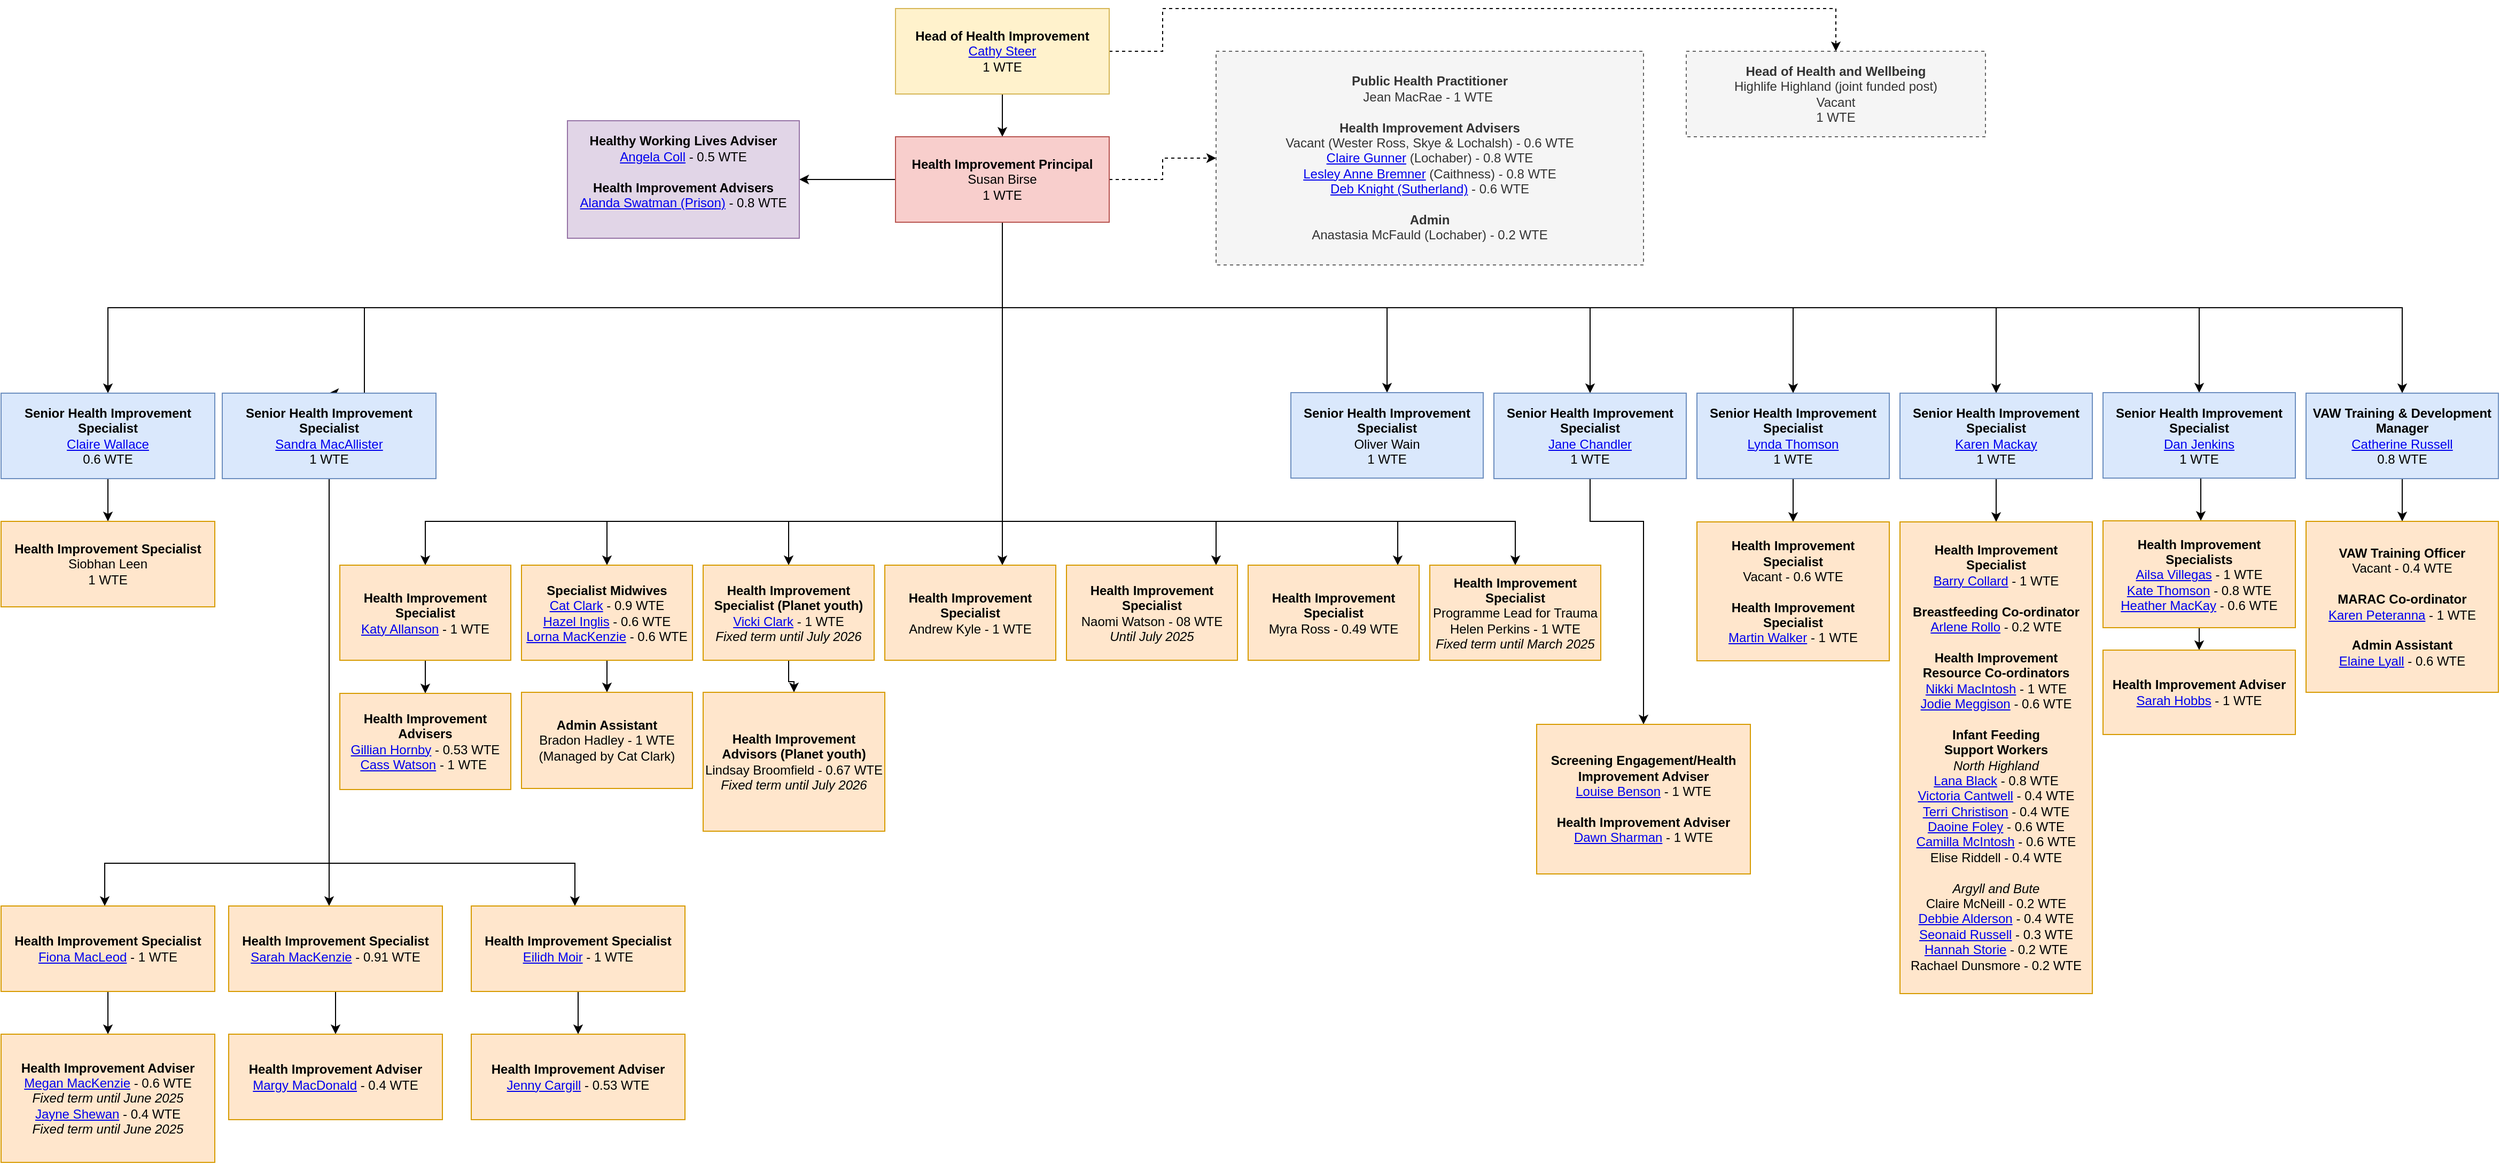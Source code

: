 <mxfile version="24.9.2">
  <diagram name="Page-1" id="HcX3bfwF6lE1asdT7tTk">
    <mxGraphModel dx="1674" dy="780" grid="1" gridSize="10" guides="1" tooltips="1" connect="1" arrows="1" fold="1" page="1" pageScale="1" pageWidth="1200" pageHeight="2500" math="0" shadow="0">
      <root>
        <mxCell id="0" />
        <mxCell id="1" parent="0" />
        <mxCell id="362GJsHBonHIGvl6nyRb-12" style="edgeStyle=orthogonalEdgeStyle;rounded=0;orthogonalLoop=1;jettySize=auto;html=1;exitX=0.5;exitY=1;exitDx=0;exitDy=0;entryX=0.5;entryY=0;entryDx=0;entryDy=0;" parent="1" source="vD92ctXVasO_yc49qX7o-1" target="vD92ctXVasO_yc49qX7o-2" edge="1">
          <mxGeometry relative="1" as="geometry" />
        </mxCell>
        <mxCell id="dUJbXZuZC-ZlEkuP6XWf-4" value="" style="edgeStyle=orthogonalEdgeStyle;rounded=0;orthogonalLoop=1;jettySize=auto;html=1;entryX=0.5;entryY=0;entryDx=0;entryDy=0;dashed=1;" parent="1" source="vD92ctXVasO_yc49qX7o-1" target="dUJbXZuZC-ZlEkuP6XWf-3" edge="1">
          <mxGeometry relative="1" as="geometry">
            <Array as="points">
              <mxPoint x="1110" y="80" />
              <mxPoint x="1110" y="40" />
              <mxPoint x="1740" y="40" />
            </Array>
          </mxGeometry>
        </mxCell>
        <mxCell id="vD92ctXVasO_yc49qX7o-1" value="&lt;b&gt;Head of Health Improvement&lt;/b&gt;&lt;br&gt;&lt;a href=&quot;https://nhshighland.publichealth.scot.nhs.uk/staff/cathy-steer/&quot;&gt;Cathy Steer&lt;/a&gt;&lt;br&gt;1 WTE" style="rounded=0;whiteSpace=wrap;html=1;align=center;fillColor=#fff2cc;strokeColor=#d6b656;" parent="1" vertex="1">
          <mxGeometry x="860" y="40" width="200" height="80" as="geometry" />
        </mxCell>
        <mxCell id="l93xOszXTU8JTiS8Aog6-11" style="edgeStyle=orthogonalEdgeStyle;rounded=0;orthogonalLoop=1;jettySize=auto;html=1;entryX=1;entryY=0.5;entryDx=0;entryDy=0;" parent="1" source="vD92ctXVasO_yc49qX7o-2" target="362GJsHBonHIGvl6nyRb-2" edge="1">
          <mxGeometry relative="1" as="geometry" />
        </mxCell>
        <mxCell id="dUJbXZuZC-ZlEkuP6XWf-2" value="" style="edgeStyle=orthogonalEdgeStyle;rounded=0;orthogonalLoop=1;jettySize=auto;html=1;dashed=1;" parent="1" source="vD92ctXVasO_yc49qX7o-2" target="dUJbXZuZC-ZlEkuP6XWf-1" edge="1">
          <mxGeometry relative="1" as="geometry" />
        </mxCell>
        <mxCell id="iqJZ9SWqiJofJMr2BXb5-12" style="edgeStyle=orthogonalEdgeStyle;rounded=0;orthogonalLoop=1;jettySize=auto;html=1;" parent="1" source="vD92ctXVasO_yc49qX7o-2" target="362GJsHBonHIGvl6nyRb-11" edge="1">
          <mxGeometry relative="1" as="geometry">
            <Array as="points">
              <mxPoint x="960" y="320" />
              <mxPoint x="1890" y="320" />
            </Array>
          </mxGeometry>
        </mxCell>
        <mxCell id="iqJZ9SWqiJofJMr2BXb5-14" style="edgeStyle=orthogonalEdgeStyle;rounded=0;orthogonalLoop=1;jettySize=auto;html=1;" parent="1" source="vD92ctXVasO_yc49qX7o-2" target="gycXvk_gMWdpRGh6Wd55-23" edge="1">
          <mxGeometry relative="1" as="geometry">
            <Array as="points">
              <mxPoint x="960" y="320" />
              <mxPoint x="2270" y="320" />
            </Array>
          </mxGeometry>
        </mxCell>
        <mxCell id="iqJZ9SWqiJofJMr2BXb5-15" style="edgeStyle=orthogonalEdgeStyle;rounded=0;orthogonalLoop=1;jettySize=auto;html=1;entryX=0.5;entryY=0;entryDx=0;entryDy=0;" parent="1" source="vD92ctXVasO_yc49qX7o-2" target="362GJsHBonHIGvl6nyRb-7" edge="1">
          <mxGeometry relative="1" as="geometry">
            <Array as="points">
              <mxPoint x="960" y="320" />
              <mxPoint x="363" y="320" />
            </Array>
          </mxGeometry>
        </mxCell>
        <mxCell id="iqJZ9SWqiJofJMr2BXb5-16" style="edgeStyle=orthogonalEdgeStyle;rounded=0;orthogonalLoop=1;jettySize=auto;html=1;entryX=0.5;entryY=0;entryDx=0;entryDy=0;" parent="1" source="vD92ctXVasO_yc49qX7o-2" target="362GJsHBonHIGvl6nyRb-6" edge="1">
          <mxGeometry relative="1" as="geometry">
            <Array as="points">
              <mxPoint x="960" y="320" />
              <mxPoint x="123" y="320" />
            </Array>
          </mxGeometry>
        </mxCell>
        <mxCell id="iqJZ9SWqiJofJMr2BXb5-17" style="edgeStyle=orthogonalEdgeStyle;rounded=0;orthogonalLoop=1;jettySize=auto;html=1;entryX=0.5;entryY=0;entryDx=0;entryDy=0;" parent="1" source="vD92ctXVasO_yc49qX7o-2" target="362GJsHBonHIGvl6nyRb-10" edge="1">
          <mxGeometry relative="1" as="geometry">
            <Array as="points">
              <mxPoint x="960" y="320" />
              <mxPoint x="1320" y="320" />
            </Array>
          </mxGeometry>
        </mxCell>
        <mxCell id="iqJZ9SWqiJofJMr2BXb5-18" style="edgeStyle=orthogonalEdgeStyle;rounded=0;orthogonalLoop=1;jettySize=auto;html=1;entryX=0.5;entryY=0;entryDx=0;entryDy=0;" parent="1" source="vD92ctXVasO_yc49qX7o-2" target="gycXvk_gMWdpRGh6Wd55-14" edge="1">
          <mxGeometry relative="1" as="geometry">
            <Array as="points">
              <mxPoint x="960" y="320" />
              <mxPoint x="1510" y="320" />
            </Array>
          </mxGeometry>
        </mxCell>
        <mxCell id="iqJZ9SWqiJofJMr2BXb5-19" style="edgeStyle=orthogonalEdgeStyle;rounded=0;orthogonalLoop=1;jettySize=auto;html=1;" parent="1" source="vD92ctXVasO_yc49qX7o-2" target="362GJsHBonHIGvl6nyRb-9" edge="1">
          <mxGeometry relative="1" as="geometry">
            <Array as="points">
              <mxPoint x="960" y="320" />
              <mxPoint x="1700" y="320" />
            </Array>
          </mxGeometry>
        </mxCell>
        <mxCell id="iqJZ9SWqiJofJMr2BXb5-26" style="edgeStyle=orthogonalEdgeStyle;rounded=0;orthogonalLoop=1;jettySize=auto;html=1;" parent="1" source="vD92ctXVasO_yc49qX7o-2" target="l93xOszXTU8JTiS8Aog6-1" edge="1">
          <mxGeometry relative="1" as="geometry">
            <Array as="points">
              <mxPoint x="960" y="520" />
              <mxPoint x="1160" y="520" />
            </Array>
          </mxGeometry>
        </mxCell>
        <mxCell id="iqJZ9SWqiJofJMr2BXb5-27" style="edgeStyle=orthogonalEdgeStyle;rounded=0;orthogonalLoop=1;jettySize=auto;html=1;" parent="1" source="vD92ctXVasO_yc49qX7o-2" target="LKEzGGXKQKT5LVtFUAzv-2" edge="1">
          <mxGeometry relative="1" as="geometry">
            <Array as="points">
              <mxPoint x="960" y="520" />
              <mxPoint x="1330" y="520" />
            </Array>
          </mxGeometry>
        </mxCell>
        <mxCell id="iqJZ9SWqiJofJMr2BXb5-30" style="edgeStyle=orthogonalEdgeStyle;rounded=0;orthogonalLoop=1;jettySize=auto;html=1;entryX=0.5;entryY=0;entryDx=0;entryDy=0;" parent="1" source="vD92ctXVasO_yc49qX7o-2" target="gycXvk_gMWdpRGh6Wd55-22" edge="1">
          <mxGeometry relative="1" as="geometry">
            <Array as="points">
              <mxPoint x="960" y="320" />
              <mxPoint x="2080" y="320" />
            </Array>
          </mxGeometry>
        </mxCell>
        <mxCell id="iqJZ9SWqiJofJMr2BXb5-32" style="edgeStyle=orthogonalEdgeStyle;rounded=0;orthogonalLoop=1;jettySize=auto;html=1;" parent="1" source="vD92ctXVasO_yc49qX7o-2" target="iqJZ9SWqiJofJMr2BXb5-21" edge="1">
          <mxGeometry relative="1" as="geometry">
            <Array as="points">
              <mxPoint x="960" y="480" />
              <mxPoint x="960" y="480" />
            </Array>
          </mxGeometry>
        </mxCell>
        <mxCell id="iqJZ9SWqiJofJMr2BXb5-33" style="edgeStyle=orthogonalEdgeStyle;rounded=0;orthogonalLoop=1;jettySize=auto;html=1;entryX=0.5;entryY=0;entryDx=0;entryDy=0;" parent="1" source="vD92ctXVasO_yc49qX7o-2" target="jFZhcO7rVFDEwFlkS7IA-2" edge="1">
          <mxGeometry relative="1" as="geometry">
            <Array as="points">
              <mxPoint x="960" y="520" />
              <mxPoint x="760" y="520" />
            </Array>
          </mxGeometry>
        </mxCell>
        <mxCell id="iqJZ9SWqiJofJMr2BXb5-34" style="edgeStyle=orthogonalEdgeStyle;rounded=0;orthogonalLoop=1;jettySize=auto;html=1;entryX=0.5;entryY=0;entryDx=0;entryDy=0;" parent="1" source="vD92ctXVasO_yc49qX7o-2" target="jFZhcO7rVFDEwFlkS7IA-1" edge="1">
          <mxGeometry relative="1" as="geometry">
            <Array as="points">
              <mxPoint x="960" y="520" />
              <mxPoint x="590" y="520" />
            </Array>
          </mxGeometry>
        </mxCell>
        <mxCell id="iqJZ9SWqiJofJMr2BXb5-35" style="edgeStyle=orthogonalEdgeStyle;rounded=0;orthogonalLoop=1;jettySize=auto;html=1;entryX=0.5;entryY=0;entryDx=0;entryDy=0;" parent="1" source="vD92ctXVasO_yc49qX7o-2" target="gycXvk_gMWdpRGh6Wd55-12" edge="1">
          <mxGeometry relative="1" as="geometry">
            <Array as="points">
              <mxPoint x="960" y="520" />
              <mxPoint x="420" y="520" />
            </Array>
          </mxGeometry>
        </mxCell>
        <mxCell id="iqJZ9SWqiJofJMr2BXb5-36" style="edgeStyle=orthogonalEdgeStyle;rounded=0;orthogonalLoop=1;jettySize=auto;html=1;" parent="1" source="vD92ctXVasO_yc49qX7o-2" target="iqJZ9SWqiJofJMr2BXb5-28" edge="1">
          <mxGeometry relative="1" as="geometry">
            <Array as="points">
              <mxPoint x="960" y="520" />
              <mxPoint x="1440" y="520" />
            </Array>
          </mxGeometry>
        </mxCell>
        <UserObject label="&lt;b&gt;Health Improvement Principal&lt;br&gt;&lt;/b&gt;Susan Birse&lt;br&gt;1 WTE" id="vD92ctXVasO_yc49qX7o-2">
          <mxCell style="rounded=0;whiteSpace=wrap;html=1;align=center;fillColor=#f8cecc;strokeColor=#b85450;" parent="1" vertex="1">
            <mxGeometry x="860" y="160" width="200" height="80" as="geometry" />
          </mxCell>
        </UserObject>
        <mxCell id="362GJsHBonHIGvl6nyRb-2" value="&lt;div&gt;&lt;b&gt;Healthy Working Lives Adviser&lt;/b&gt;&lt;/div&gt;&lt;div&gt;&lt;a href=&quot;https://nhshighland.publichealth.scot.nhs.uk/staff/angela-coll/&quot;&gt;Angela Coll&lt;/a&gt; - 0.5 WTE&lt;/div&gt;&lt;div&gt;&lt;br&gt;&lt;/div&gt;&lt;div&gt;&lt;b style=&quot;background-color: initial;&quot;&gt;Health Improvement Advisers&lt;/b&gt;&lt;br&gt;&lt;/div&gt;&lt;div&gt;&lt;div&gt;&lt;a style=&quot;background-color: initial;&quot; href=&quot;https://nhshighland.publichealth.scot.nhs.uk/staff/alanda-swatman/&quot;&gt;Alanda Swatman (Prison)&lt;/a&gt;&lt;span style=&quot;background-color: initial;&quot;&gt; - 0.8 WTE&lt;/span&gt;&lt;br&gt;&lt;/div&gt;&lt;/div&gt;&lt;div&gt;&lt;br&gt;&lt;/div&gt;" style="rounded=0;whiteSpace=wrap;html=1;fillColor=#e1d5e7;strokeColor=#9673a6;" parent="1" vertex="1">
          <mxGeometry x="553" y="145" width="217" height="110" as="geometry" />
        </mxCell>
        <mxCell id="gycXvk_gMWdpRGh6Wd55-9" value="" style="edgeStyle=orthogonalEdgeStyle;rounded=0;orthogonalLoop=1;jettySize=auto;html=1;" parent="1" source="362GJsHBonHIGvl6nyRb-6" target="gycXvk_gMWdpRGh6Wd55-8" edge="1">
          <mxGeometry relative="1" as="geometry" />
        </mxCell>
        <mxCell id="362GJsHBonHIGvl6nyRb-6" value="&lt;div&gt;&lt;b&gt;Senior Health Improvement Specialist&lt;/b&gt;&lt;/div&gt;&lt;div&gt;&lt;a href=&quot;https://nhshighland.publichealth.scot.nhs.uk/staff/claire-derwin/&quot;&gt;Claire Wallace&lt;/a&gt;&lt;/div&gt;&lt;div&gt;0.6 WTE&lt;/div&gt;" style="rounded=0;whiteSpace=wrap;html=1;fillColor=#dae8fc;strokeColor=#6c8ebf;" parent="1" vertex="1">
          <mxGeometry x="23" y="400" width="200" height="80" as="geometry" />
        </mxCell>
        <mxCell id="jFZhcO7rVFDEwFlkS7IA-9" style="edgeStyle=orthogonalEdgeStyle;rounded=0;orthogonalLoop=1;jettySize=auto;html=1;exitX=0.5;exitY=1;exitDx=0;exitDy=0;" parent="1" source="362GJsHBonHIGvl6nyRb-7" target="5NIrkgR4hm5I-wIUvoph-7" edge="1">
          <mxGeometry relative="1" as="geometry">
            <Array as="points">
              <mxPoint x="330" y="770" />
              <mxPoint x="330" y="770" />
            </Array>
          </mxGeometry>
        </mxCell>
        <mxCell id="jFZhcO7rVFDEwFlkS7IA-10" style="edgeStyle=orthogonalEdgeStyle;rounded=0;orthogonalLoop=1;jettySize=auto;html=1;exitX=0.5;exitY=1;exitDx=0;exitDy=0;" parent="1" source="362GJsHBonHIGvl6nyRb-7" target="gycXvk_gMWdpRGh6Wd55-10" edge="1">
          <mxGeometry relative="1" as="geometry">
            <Array as="points">
              <mxPoint x="330" y="840" />
              <mxPoint x="120" y="840" />
            </Array>
          </mxGeometry>
        </mxCell>
        <mxCell id="jFZhcO7rVFDEwFlkS7IA-11" style="edgeStyle=orthogonalEdgeStyle;rounded=0;orthogonalLoop=1;jettySize=auto;html=1;exitX=0.5;exitY=1;exitDx=0;exitDy=0;" parent="1" source="362GJsHBonHIGvl6nyRb-7" target="l93xOszXTU8JTiS8Aog6-8" edge="1">
          <mxGeometry relative="1" as="geometry">
            <Array as="points">
              <mxPoint x="330" y="840" />
              <mxPoint x="560" y="840" />
            </Array>
          </mxGeometry>
        </mxCell>
        <mxCell id="362GJsHBonHIGvl6nyRb-7" value="&lt;div&gt;&lt;b&gt;Senior Health Improvement Specialist&lt;/b&gt;&lt;/div&gt;&lt;div&gt;&lt;a href=&quot;https://nhshighland.publichealth.scot.nhs.uk/staff/sandra-macallister/&quot;&gt;Sandra MacAllister&lt;/a&gt;&lt;/div&gt;&lt;div&gt;1 WTE&lt;/div&gt;" style="rounded=0;whiteSpace=wrap;html=1;fillColor=#dae8fc;strokeColor=#6c8ebf;" parent="1" vertex="1">
          <mxGeometry x="230" y="400" width="200" height="80" as="geometry" />
        </mxCell>
        <mxCell id="iqJZ9SWqiJofJMr2BXb5-8" style="edgeStyle=orthogonalEdgeStyle;rounded=0;orthogonalLoop=1;jettySize=auto;html=1;" parent="1" source="362GJsHBonHIGvl6nyRb-9" target="l93xOszXTU8JTiS8Aog6-2" edge="1">
          <mxGeometry relative="1" as="geometry" />
        </mxCell>
        <mxCell id="362GJsHBonHIGvl6nyRb-9" value="&lt;div&gt;&lt;b&gt;Senior Health Improvement Specialist&lt;/b&gt;&lt;/div&gt;&lt;div&gt;&lt;div&gt;&lt;a href=&quot;https://nhshighland.publichealth.scot.nhs.uk/staff/lynda-thomson/&quot;&gt;Lynda Thomson&lt;/a&gt;&lt;/div&gt;&lt;div&gt;1 WTE&lt;/div&gt;&lt;/div&gt;" style="rounded=0;whiteSpace=wrap;html=1;fillColor=#dae8fc;strokeColor=#6c8ebf;" parent="1" vertex="1">
          <mxGeometry x="1610" y="400" width="180" height="80" as="geometry" />
        </mxCell>
        <mxCell id="362GJsHBonHIGvl6nyRb-10" value="&lt;div&gt;&lt;b&gt;Senior Health Improvement Specialist&lt;/b&gt;&lt;/div&gt;&lt;div&gt;&lt;div&gt;Oliver Wain&lt;/div&gt;&lt;/div&gt;&lt;div&gt;1 WTE&lt;/div&gt;" style="rounded=0;whiteSpace=wrap;html=1;fillColor=#dae8fc;strokeColor=#6c8ebf;" parent="1" vertex="1">
          <mxGeometry x="1230" y="399.5" width="180" height="80" as="geometry" />
        </mxCell>
        <mxCell id="gycXvk_gMWdpRGh6Wd55-19" value="" style="edgeStyle=orthogonalEdgeStyle;rounded=0;orthogonalLoop=1;jettySize=auto;html=1;" parent="1" source="362GJsHBonHIGvl6nyRb-11" target="gycXvk_gMWdpRGh6Wd55-18" edge="1">
          <mxGeometry relative="1" as="geometry" />
        </mxCell>
        <mxCell id="362GJsHBonHIGvl6nyRb-11" value="&lt;div&gt;&lt;b&gt;Senior Health Improvement Specialist&lt;/b&gt;&lt;/div&gt;&lt;div&gt;&lt;a href=&quot;https://nhshighland.publichealth.scot.nhs.uk/staff/karen-mackay/&quot;&gt;Karen Mackay&lt;/a&gt;&lt;/div&gt;&lt;div&gt;1 WTE&lt;/div&gt;" style="rounded=0;whiteSpace=wrap;html=1;fillColor=#dae8fc;strokeColor=#6c8ebf;" parent="1" vertex="1">
          <mxGeometry x="1800" y="400" width="180" height="80" as="geometry" />
        </mxCell>
        <mxCell id="gycXvk_gMWdpRGh6Wd55-8" value="&lt;div&gt;&lt;b&gt;Health Improvement Specialist&lt;/b&gt;&lt;/div&gt;&lt;div&gt;Siobhan Leen&lt;/div&gt;&lt;div&gt;1 WTE&lt;/div&gt;" style="rounded=0;whiteSpace=wrap;html=1;fillColor=#ffe6cc;strokeColor=#d79b00;" parent="1" vertex="1">
          <mxGeometry x="23" y="520" width="200" height="80" as="geometry" />
        </mxCell>
        <mxCell id="5PrLI-bdZE74SPTcNNlp-3" value="" style="edgeStyle=orthogonalEdgeStyle;rounded=0;orthogonalLoop=1;jettySize=auto;html=1;" parent="1" source="gycXvk_gMWdpRGh6Wd55-10" target="5PrLI-bdZE74SPTcNNlp-2" edge="1">
          <mxGeometry relative="1" as="geometry" />
        </mxCell>
        <mxCell id="gycXvk_gMWdpRGh6Wd55-10" value="&lt;div&gt;&lt;b&gt;Health Improvement Specialist&lt;/b&gt;&lt;/div&gt;&lt;div&gt;&lt;a href=&quot;https://nhshighland.publichealth.scot.nhs.uk/staff/fiona-macleod/&quot;&gt;Fiona MacLeod&lt;/a&gt; - 1 WTE&lt;/div&gt;" style="rounded=0;whiteSpace=wrap;html=1;fillColor=#ffe6cc;strokeColor=#d79b00;" parent="1" vertex="1">
          <mxGeometry x="23" y="880" width="200" height="80" as="geometry" />
        </mxCell>
        <mxCell id="jFZhcO7rVFDEwFlkS7IA-13" style="edgeStyle=orthogonalEdgeStyle;rounded=0;orthogonalLoop=1;jettySize=auto;html=1;exitX=0.5;exitY=1;exitDx=0;exitDy=0;" parent="1" source="gycXvk_gMWdpRGh6Wd55-12" target="jFZhcO7rVFDEwFlkS7IA-12" edge="1">
          <mxGeometry relative="1" as="geometry" />
        </mxCell>
        <mxCell id="gycXvk_gMWdpRGh6Wd55-12" value="&lt;div&gt;&lt;b&gt;Health Improvement &lt;br&gt;Specialist&lt;/b&gt;&lt;/div&gt;&lt;div&gt;&lt;a href=&quot;https://nhshighland.publichealth.scot.nhs.uk/staff/katy-allanson/&quot;&gt;Katy Allanson&lt;/a&gt; - 1 WTE&lt;/div&gt;" style="rounded=0;whiteSpace=wrap;html=1;fillColor=#ffe6cc;strokeColor=#d79b00;" parent="1" vertex="1">
          <mxGeometry x="340" y="561" width="160" height="89" as="geometry" />
        </mxCell>
        <mxCell id="iqJZ9SWqiJofJMr2BXb5-20" style="edgeStyle=orthogonalEdgeStyle;rounded=0;orthogonalLoop=1;jettySize=auto;html=1;entryX=0.5;entryY=0;entryDx=0;entryDy=0;" parent="1" source="gycXvk_gMWdpRGh6Wd55-14" target="gycXvk_gMWdpRGh6Wd55-20" edge="1">
          <mxGeometry relative="1" as="geometry">
            <Array as="points">
              <mxPoint x="1510" y="520" />
              <mxPoint x="1560" y="520" />
            </Array>
          </mxGeometry>
        </mxCell>
        <mxCell id="gycXvk_gMWdpRGh6Wd55-14" value="&lt;div&gt;&lt;b&gt;Senior Health Improvement &lt;br&gt;Specialist&lt;/b&gt;&lt;/div&gt;&lt;div&gt;&lt;a href=&quot;https://nhshighland.publichealth.scot.nhs.uk/staff/jane-chandler/&quot;&gt;Jane Chandler&lt;/a&gt;&lt;/div&gt;&lt;div&gt;1 WTE&lt;/div&gt;" style="rounded=0;whiteSpace=wrap;html=1;fillColor=#DAE8FC;strokeColor=#6C8EBF;" parent="1" vertex="1">
          <mxGeometry x="1420" y="400" width="180" height="80" as="geometry" />
        </mxCell>
        <mxCell id="gycXvk_gMWdpRGh6Wd55-18" value="&lt;div&gt;&lt;b&gt;Health Improvement &lt;br&gt;Specialist&lt;/b&gt;&lt;/div&gt;&lt;div&gt;&lt;a href=&quot;https://nhshighland.publichealth.scot.nhs.uk/staff/barry-collard/&quot;&gt;Barry Collard&lt;/a&gt; - 1 WTE&lt;/div&gt;&lt;div&gt;&lt;b&gt;&lt;br&gt;&lt;/b&gt;&lt;/div&gt;&lt;div&gt;&lt;b&gt;Breastfeeding Co-ordinator&lt;/b&gt;&lt;/div&gt;&lt;div&gt;&lt;a href=&quot;https://nhshighland.publichealth.scot.nhs.uk/staff/arlene-rollo/&quot;&gt;Arlene Rollo&lt;/a&gt; - 0.2 WTE&lt;/div&gt;&lt;div&gt;&lt;br&gt;&lt;/div&gt;&lt;b&gt;Health Improvement &lt;br&gt;Resource Co-ordinators&lt;/b&gt;&lt;br&gt;&lt;div&gt;&lt;a href=&quot;https://nhshighland.publichealth.scot.nhs.uk/staff/nicola-mcintosh-2/&quot;&gt;Nikki MacIntosh&lt;/a&gt; - 1 WTE&lt;/div&gt;&lt;div&gt;&lt;a href=&quot;https://nhshighland.publichealth.scot.nhs.uk/staff/jodie-meggison/&quot;&gt;Jodie Meggison&lt;/a&gt; - 0.6 WTE&lt;/div&gt;&lt;div&gt;&lt;b&gt;&lt;br&gt;&lt;/b&gt;&lt;/div&gt;&lt;div&gt;&lt;b&gt;Infant Feeding&lt;br&gt;Support Workers&lt;/b&gt;&lt;/div&gt;&lt;div&gt;&lt;div style=&quot;&quot;&gt;&lt;i&gt;North Highland&lt;/i&gt;&lt;/div&gt;&lt;div style=&quot;&quot;&gt;&lt;a href=&quot;https://nhshighland.publichealth.scot.nhs.uk/staff/lana-black/&quot;&gt;Lana Black&lt;/a&gt; - 0.8 WTE&lt;/div&gt;&lt;div style=&quot;&quot;&gt;&lt;a href=&quot;https://nhshighland.publichealth.scot.nhs.uk/staff/victoria-cantwell/&quot;&gt;Victoria Cantwell&lt;/a&gt; - 0.4 WTE&lt;/div&gt;&lt;div style=&quot;&quot;&gt;&lt;a href=&quot;https://nhshighland.publichealth.scot.nhs.uk/staff/terri-christison/&quot;&gt;Terri Christison&lt;/a&gt; - 0.4 WTE&lt;/div&gt;&lt;div style=&quot;&quot;&gt;&lt;a href=&quot;https://nhshighland.publichealth.scot.nhs.uk/staff/daoine-foley/&quot;&gt;Daoine Foley&lt;/a&gt; - 0.6 WTE&lt;/div&gt;&lt;div style=&quot;&quot;&gt;&lt;a style=&quot;background-color: initial;&quot; href=&quot;https://nhshighland.publichealth.scot.nhs.uk/staff/camilla-mcintosh/&quot;&gt;Camilla McIntosh&lt;/a&gt;&lt;span style=&quot;background-color: initial;&quot;&gt; - 0.6 WTE&lt;/span&gt;&lt;br&gt;&lt;/div&gt;&lt;div style=&quot;&quot;&gt;Elise Riddell - 0.4 WTE&lt;/div&gt;&lt;div style=&quot;&quot;&gt;&lt;br&gt;&lt;/div&gt;&lt;div style=&quot;&quot;&gt;&lt;i&gt;Argyll and Bute&lt;/i&gt;&lt;/div&gt;&lt;div style=&quot;&quot;&gt;Claire&amp;nbsp;McNeill&amp;nbsp;- 0.2 WTE&lt;/div&gt;&lt;div style=&quot;&quot;&gt;&lt;a href=&quot;https://nhshighland.publichealth.scot.nhs.uk/staff/debbie-alderson/&quot;&gt;Debbie Alderson&lt;/a&gt; - 0.4 WTE&lt;/div&gt;&lt;div style=&quot;&quot;&gt;&lt;a href=&quot;https://nhshighland.publichealth.scot.nhs.uk/staff/seonaid-russell/&quot;&gt;Seonaid Russell&lt;/a&gt; - 0.3 WTE&lt;/div&gt;&lt;div style=&quot;&quot;&gt;&lt;a href=&quot;https://nhshighland.publichealth.scot.nhs.uk/staff/hannah-storie/&quot;&gt;Hannah Storie&lt;/a&gt; - 0.2 WTE&lt;/div&gt;&lt;/div&gt;&lt;div style=&quot;&quot;&gt;Rachael Dunsmore - 0.2 WTE&lt;br&gt;&lt;/div&gt;" style="rounded=0;whiteSpace=wrap;html=1;fillColor=#ffe6cc;strokeColor=#d79b00;" parent="1" vertex="1">
          <mxGeometry x="1800" y="520.5" width="180" height="441.5" as="geometry" />
        </mxCell>
        <mxCell id="gycXvk_gMWdpRGh6Wd55-20" value="&lt;b&gt;Screening Engagement/Health Improvement Adviser&lt;/b&gt;&lt;div&gt;&lt;a href=&quot;https://nhshighland.publichealth.scot.nhs.uk/staff/louise-benson/&quot;&gt;Louise Benson&lt;/a&gt; - 1 WTE&lt;br&gt;&lt;/div&gt;&lt;div&gt;&lt;br&gt;&lt;/div&gt;&lt;div&gt;&lt;b&gt;Health Improvement Adviser&lt;/b&gt;&lt;/div&gt;&lt;div&gt;&lt;a href=&quot;https://nhshighland.publichealth.scot.nhs.uk/staff/dawn-sharman/&quot;&gt;Dawn Sharman&lt;/a&gt; - 1 WTE&lt;/div&gt;" style="rounded=0;whiteSpace=wrap;html=1;fillColor=#ffe6cc;strokeColor=#d79b00;" parent="1" vertex="1">
          <mxGeometry x="1460" y="710" width="200" height="140" as="geometry" />
        </mxCell>
        <mxCell id="5NIrkgR4hm5I-wIUvoph-4" style="edgeStyle=orthogonalEdgeStyle;rounded=0;orthogonalLoop=1;jettySize=auto;html=1;exitX=0.5;exitY=1;exitDx=0;exitDy=0;" parent="1" source="gycXvk_gMWdpRGh6Wd55-22" target="5NIrkgR4hm5I-wIUvoph-1" edge="1">
          <mxGeometry relative="1" as="geometry">
            <Array as="points">
              <mxPoint x="2081.5" y="479.5" />
            </Array>
          </mxGeometry>
        </mxCell>
        <mxCell id="gycXvk_gMWdpRGh6Wd55-22" value="&lt;div&gt;&lt;b&gt;Senior Health Improvement Specialist&lt;/b&gt;&lt;/div&gt;&lt;div&gt;&lt;div&gt;&lt;a href=&quot;https://nhshighland.publichealth.scot.nhs.uk/staff/dan-jenkins/&quot;&gt;Dan Jenkins&lt;/a&gt;&lt;/div&gt;&lt;div&gt;1 WTE&lt;/div&gt;&lt;/div&gt;" style="rounded=0;whiteSpace=wrap;html=1;fillColor=#dae8fc;strokeColor=#6c8ebf;" parent="1" vertex="1">
          <mxGeometry x="1990" y="399.5" width="180" height="80" as="geometry" />
        </mxCell>
        <mxCell id="gycXvk_gMWdpRGh6Wd55-30" value="" style="edgeStyle=orthogonalEdgeStyle;rounded=0;orthogonalLoop=1;jettySize=auto;html=1;" parent="1" source="gycXvk_gMWdpRGh6Wd55-23" target="gycXvk_gMWdpRGh6Wd55-29" edge="1">
          <mxGeometry relative="1" as="geometry" />
        </mxCell>
        <mxCell id="gycXvk_gMWdpRGh6Wd55-23" value="&lt;div&gt;&lt;b&gt;VAW Training &amp;amp; Development Manager&lt;/b&gt;&lt;/div&gt;&lt;div&gt;&lt;a href=&quot;https://nhshighland.publichealth.scot.nhs.uk/staff/catherine-russell/&quot;&gt;Catherine Russell&lt;/a&gt;&lt;/div&gt;&lt;div&gt;0.8 WTE&lt;/div&gt;" style="rounded=0;whiteSpace=wrap;html=1;fillColor=#dae8fc;strokeColor=#6c8ebf;" parent="1" vertex="1">
          <mxGeometry x="2180" y="400" width="180" height="80" as="geometry" />
        </mxCell>
        <mxCell id="gycXvk_gMWdpRGh6Wd55-29" value="&lt;div&gt;&lt;b&gt;VAW Training Officer&lt;/b&gt;&lt;/div&gt;&lt;div&gt;Vacant - 0.4 WTE&lt;/div&gt;&lt;div&gt;&lt;br&gt;&lt;/div&gt;&lt;div&gt;&lt;b&gt;MARAC Co-ordinator&lt;/b&gt;&lt;/div&gt;&lt;div&gt;&lt;a href=&quot;https://nhshighland.publichealth.scot.nhs.uk/staff/karen-peteranna/&quot;&gt;Karen Peteranna&lt;/a&gt; - 1 WTE&lt;/div&gt;&lt;div&gt;&lt;br&gt;&lt;/div&gt;&lt;div&gt;&lt;b&gt;Admin Assistant&lt;/b&gt;&lt;/div&gt;&lt;div&gt;&lt;a href=&quot;https://nhshighland.publichealth.scot.nhs.uk/staff/elaine-lyall/&quot;&gt;Elaine Lyall&lt;/a&gt; - 0.6 WTE&lt;/div&gt;" style="rounded=0;whiteSpace=wrap;html=1;fillColor=#ffe6cc;strokeColor=#d79b00;" parent="1" vertex="1">
          <mxGeometry x="2180" y="520" width="180" height="160" as="geometry" />
        </mxCell>
        <mxCell id="5PrLI-bdZE74SPTcNNlp-2" value="&lt;div&gt;&lt;b&gt;Health Improvement Adviser&lt;/b&gt;&lt;/div&gt;&lt;div&gt;&lt;a style=&quot;background-color: initial;&quot; href=&quot;https://nhshighland.publichealth.scot.nhs.uk/staff/megan-mackenzie/&quot;&gt;Megan MacKenzie&lt;/a&gt;&lt;span style=&quot;background-color: initial;&quot;&gt; - 0.6 WTE&lt;/span&gt;&lt;br&gt;&lt;/div&gt;&lt;div&gt;&lt;div style=&quot;border-color: var(--border-color);&quot;&gt;&lt;span style=&quot;border-color: var(--border-color);&quot;&gt;&lt;i&gt;Fixed term until June 2025&lt;/i&gt;&lt;/span&gt;&lt;/div&gt;&lt;div style=&quot;border-color: var(--border-color);&quot;&gt;&lt;/div&gt;&lt;/div&gt;&lt;div&gt;&lt;div&gt;&lt;a href=&quot;https://nhshighland.publichealth.scot.nhs.uk/staff/jayne-shewan/&quot;&gt;Jayne Shewan&lt;/a&gt; - 0.4 WTE&lt;/div&gt;&lt;/div&gt;&lt;div&gt;&lt;i style=&quot;border-color: var(--border-color);&quot;&gt;Fixed term until June 2025&lt;/i&gt;&lt;br&gt;&lt;/div&gt;" style="rounded=0;whiteSpace=wrap;html=1;fillColor=#ffe6cc;strokeColor=#d79b00;" parent="1" vertex="1">
          <mxGeometry x="23" y="1000" width="200" height="120" as="geometry" />
        </mxCell>
        <mxCell id="l93xOszXTU8JTiS8Aog6-1" value="&lt;div&gt;&lt;b&gt;Health Improvement &lt;br&gt;Specialist&lt;/b&gt;&lt;/div&gt;&lt;span style=&quot;background-color: initial;&quot;&gt;Naomi Watson - 08 WTE&lt;/span&gt;&lt;div&gt;&lt;span style=&quot;background-color: initial;&quot;&gt;&lt;i&gt;Until July 2025&lt;/i&gt;&lt;/span&gt;&lt;/div&gt;" style="rounded=0;whiteSpace=wrap;html=1;fillColor=#ffe6cc;strokeColor=#d79b00;" parent="1" vertex="1">
          <mxGeometry x="1020" y="561" width="160" height="89" as="geometry" />
        </mxCell>
        <mxCell id="l93xOszXTU8JTiS8Aog6-2" value="&lt;div&gt;&lt;b&gt;Health Improvement &lt;br&gt;Specialist&lt;/b&gt;&lt;/div&gt;&lt;div&gt;Vacant - 0.6 WTE&lt;/div&gt;&lt;div&gt;&lt;b&gt;&lt;br&gt;&lt;/b&gt;&lt;/div&gt;&lt;div&gt;&lt;div&gt;&lt;b&gt;Health Improvement &lt;br&gt;Specialist&lt;/b&gt;&lt;/div&gt;&lt;a style=&quot;border-color: var(--border-color);&quot; href=&quot;https://nhshighland.publichealth.scot.nhs.uk/staff/martin-walker/&quot;&gt;Martin Walker&lt;/a&gt;&amp;nbsp;- 1 WTE&lt;br&gt;&lt;/div&gt;" style="rounded=0;whiteSpace=wrap;html=1;fillColor=#ffe6cc;strokeColor=#d79b00;" parent="1" vertex="1">
          <mxGeometry x="1610" y="520.5" width="180" height="130" as="geometry" />
        </mxCell>
        <mxCell id="iqJZ9SWqiJofJMr2BXb5-31" style="edgeStyle=orthogonalEdgeStyle;rounded=0;orthogonalLoop=1;jettySize=auto;html=1;" parent="1" source="l93xOszXTU8JTiS8Aog6-8" target="iqJZ9SWqiJofJMr2BXb5-1" edge="1">
          <mxGeometry relative="1" as="geometry" />
        </mxCell>
        <mxCell id="l93xOszXTU8JTiS8Aog6-8" value="&lt;div&gt;&lt;b&gt;Health Improvement Specialist&lt;/b&gt;&lt;/div&gt;&lt;div&gt;&lt;a href=&quot;https://nhshighland.publichealth.scot.nhs.uk/staff/eilidh-moir/&quot;&gt;Eilidh Moir&lt;/a&gt; - 1 WTE&lt;/div&gt;" style="rounded=0;whiteSpace=wrap;html=1;fillColor=#ffe6cc;strokeColor=#d79b00;" parent="1" vertex="1">
          <mxGeometry x="463" y="880" width="200" height="80" as="geometry" />
        </mxCell>
        <mxCell id="dUJbXZuZC-ZlEkuP6XWf-1" value="&lt;div style=&quot;border-color: var(--border-color);&quot;&gt;&lt;div style=&quot;border-color: var(--border-color);&quot;&gt;&lt;b&gt;Public Health Practitioner&lt;/b&gt;&lt;/div&gt;&lt;div style=&quot;border-color: var(--border-color);&quot;&gt;Jean MacRae - 1 WTE&amp;nbsp;&lt;br&gt;&lt;/div&gt;&lt;div style=&quot;border-color: var(--border-color);&quot;&gt;&lt;br&gt;&lt;/div&gt;&lt;div style=&quot;border-color: var(--border-color);&quot;&gt;&lt;b&gt;Health Improvement Advisers&lt;/b&gt;&lt;/div&gt;&lt;div style=&quot;border-color: var(--border-color);&quot;&gt;Vacant (Wester Ross, Skye &amp;amp; Lochalsh) - 0.6 WTE&lt;/div&gt;&lt;div style=&quot;border-color: var(--border-color);&quot;&gt;&lt;a href=&quot;https://nhshighland.publichealth.scot.nhs.uk/staff/claire-gunner/&quot;&gt;Claire Gunner&lt;/a&gt; (Lochaber) - 0.8 WTE&lt;/div&gt;&lt;div style=&quot;border-color: var(--border-color);&quot;&gt;&lt;a href=&quot;https://nhshighland.publichealth.scot.nhs.uk/staff/lesley-anne-bremner/&quot;&gt;Lesley Anne Bremner&lt;/a&gt; (Caithness) - 0.8 WTE&lt;/div&gt;&lt;div style=&quot;border-color: var(--border-color);&quot;&gt;&lt;a href=&quot;https://nhshighland.publichealth.scot.nhs.uk/staff/deborah-knight/&quot;&gt;Deb Knight (Sutherland)&lt;/a&gt; - 0.6 WTE&lt;/div&gt;&lt;div style=&quot;border-color: var(--border-color);&quot;&gt;&lt;br&gt;&lt;/div&gt;&lt;div style=&quot;border-color: var(--border-color);&quot;&gt;&lt;b&gt;Admin&lt;/b&gt;&lt;/div&gt;&lt;div style=&quot;border-color: var(--border-color);&quot;&gt;&lt;span style=&quot;background-color: initial;&quot;&gt;Anastasia McFauld (Lochaber) - 0.2 WTE&lt;/span&gt;&lt;/div&gt;&lt;/div&gt;" style="rounded=0;whiteSpace=wrap;html=1;dashed=1;fillColor=#f5f5f5;fontColor=#333333;strokeColor=#666666;" parent="1" vertex="1">
          <mxGeometry x="1160" y="80" width="400" height="200" as="geometry" />
        </mxCell>
        <mxCell id="dUJbXZuZC-ZlEkuP6XWf-3" value="&lt;div&gt;&lt;span style=&quot;background-color: initial;&quot;&gt;&lt;b&gt;Head of Health and Wellbeing&lt;/b&gt;&lt;/span&gt;&lt;br&gt;&lt;/div&gt;&lt;div&gt;Highlife Highland (joint funded post)&lt;/div&gt;&lt;div&gt;&lt;div style=&quot;border-color: var(--border-color);&quot;&gt;Vacant&lt;/div&gt;&lt;/div&gt;&lt;div style=&quot;border-color: var(--border-color);&quot;&gt;1 WTE&lt;/div&gt;" style="rounded=0;whiteSpace=wrap;html=1;dashed=1;fillColor=#f5f5f5;fontColor=#333333;strokeColor=#666666;" parent="1" vertex="1">
          <mxGeometry x="1600" y="80" width="280" height="80" as="geometry" />
        </mxCell>
        <mxCell id="5NIrkgR4hm5I-wIUvoph-6" style="edgeStyle=orthogonalEdgeStyle;rounded=0;orthogonalLoop=1;jettySize=auto;html=1;exitX=0.5;exitY=1;exitDx=0;exitDy=0;entryX=0.5;entryY=0;entryDx=0;entryDy=0;" parent="1" source="5NIrkgR4hm5I-wIUvoph-1" target="5NIrkgR4hm5I-wIUvoph-2" edge="1">
          <mxGeometry relative="1" as="geometry" />
        </mxCell>
        <mxCell id="5NIrkgR4hm5I-wIUvoph-1" value="&lt;div&gt;&lt;b&gt;Health Improvement Specialists&lt;/b&gt;&lt;/div&gt;&lt;div style=&quot;border-color: var(--border-color);&quot;&gt;&lt;a href=&quot;https://nhshighland.publichealth.scot.nhs.uk/staff/ailsa-villegas/&quot;&gt;Ailsa Villegas&lt;/a&gt; -&amp;nbsp;&lt;span style=&quot;background-color: initial;&quot;&gt;1 WTE&lt;/span&gt;&lt;/div&gt;&lt;div style=&quot;border-color: var(--border-color);&quot;&gt;&lt;a href=&quot;https://nhshighland.publichealth.scot.nhs.uk/staff/kate-thomson/&quot;&gt;Kate Thomson&lt;/a&gt;&amp;nbsp;- 0.8 WTE&lt;br&gt;&lt;a href=&quot;https://nhshighland.publichealth.scot.nhs.uk/staff/heather-mackay/&quot;&gt;Heather MacKay&lt;/a&gt;&amp;nbsp;- 0.6 WTE&lt;span style=&quot;background-color: initial;&quot;&gt;&lt;br&gt;&lt;/span&gt;&lt;/div&gt;" style="rounded=0;whiteSpace=wrap;html=1;fillColor=#ffe6cc;strokeColor=#d79b00;" parent="1" vertex="1">
          <mxGeometry x="1990" y="519.5" width="180" height="100" as="geometry" />
        </mxCell>
        <mxCell id="5NIrkgR4hm5I-wIUvoph-2" value="&lt;div&gt;&lt;b&gt;Health Improvement Adviser&lt;/b&gt;&lt;/div&gt;&lt;div&gt;&lt;a href=&quot;https://nhshighland.publichealth.scot.nhs.uk/staff/sarah-hobbs/&quot;&gt;Sarah Hobbs&lt;/a&gt; - 1 WTE&lt;br&gt;&lt;/div&gt;" style="rounded=0;whiteSpace=wrap;html=1;fillColor=#ffe6cc;strokeColor=#d79b00;" parent="1" vertex="1">
          <mxGeometry x="1990" y="640.5" width="180" height="79" as="geometry" />
        </mxCell>
        <mxCell id="5NIrkgR4hm5I-wIUvoph-10" style="edgeStyle=orthogonalEdgeStyle;rounded=0;orthogonalLoop=1;jettySize=auto;html=1;exitX=0.5;exitY=1;exitDx=0;exitDy=0;" parent="1" source="5NIrkgR4hm5I-wIUvoph-7" target="5NIrkgR4hm5I-wIUvoph-9" edge="1">
          <mxGeometry relative="1" as="geometry" />
        </mxCell>
        <mxCell id="5NIrkgR4hm5I-wIUvoph-7" value="&lt;div&gt;&lt;b&gt;Health Improvement Specialist&lt;/b&gt;&lt;/div&gt;&lt;div&gt;&lt;a style=&quot;background-color: initial;&quot; href=&quot;https://nhshighland.publichealth.scot.nhs.uk/staff/sarah-mackenzie/&quot;&gt;Sarah MacKenzie&lt;/a&gt;&lt;span style=&quot;background-color: initial;&quot;&gt; - 0.91 WTE&lt;/span&gt;&lt;br&gt;&lt;/div&gt;" style="rounded=0;whiteSpace=wrap;html=1;fillColor=#ffe6cc;strokeColor=#d79b00;" parent="1" vertex="1">
          <mxGeometry x="236" y="880" width="200" height="80" as="geometry" />
        </mxCell>
        <mxCell id="5NIrkgR4hm5I-wIUvoph-9" value="&lt;div&gt;&lt;b&gt;Health Improvement Adviser&lt;/b&gt;&lt;/div&gt;&lt;div&gt;&lt;a href=&quot;https://nhshighland.publichealth.scot.nhs.uk/staff/margy-macdonald/&quot;&gt;Margy MacDonald&lt;/a&gt; - 0.4 WTE&lt;br&gt;&lt;/div&gt;" style="rounded=0;whiteSpace=wrap;html=1;fillColor=#ffe6cc;strokeColor=#d79b00;" parent="1" vertex="1">
          <mxGeometry x="236" y="1000" width="200" height="80" as="geometry" />
        </mxCell>
        <mxCell id="iqJZ9SWqiJofJMr2BXb5-4" style="edgeStyle=orthogonalEdgeStyle;rounded=0;orthogonalLoop=1;jettySize=auto;html=1;" parent="1" source="jFZhcO7rVFDEwFlkS7IA-1" target="iqJZ9SWqiJofJMr2BXb5-3" edge="1">
          <mxGeometry relative="1" as="geometry" />
        </mxCell>
        <mxCell id="jFZhcO7rVFDEwFlkS7IA-1" value="&lt;div&gt;&lt;b style=&quot;background-color: initial;&quot;&gt;Specialist Midwives&lt;/b&gt;&lt;br&gt;&lt;/div&gt;&lt;div&gt;&lt;div&gt;&lt;a style=&quot;background-color: initial;&quot; href=&quot;https://nhshighland.publichealth.scot.nhs.uk/staff/cat-clark/&quot;&gt;Cat Clark&lt;/a&gt;&lt;span style=&quot;background-color: initial;&quot;&gt; - 0.9 WTE&lt;/span&gt;&lt;br&gt;&lt;/div&gt;&lt;div&gt;&lt;a href=&quot;https://nhshighland.publichealth.scot.nhs.uk/staff/hazel-inglis/&quot;&gt;Hazel Inglis&lt;/a&gt; - 0.6 WTE&lt;/div&gt;&lt;/div&gt;&lt;div&gt;&lt;div&gt;&lt;a href=&quot;https://nhshighland.publichealth.scot.nhs.uk/staff/lorna-mackenzie/&quot;&gt;Lorna MacKenzie&lt;/a&gt;&amp;nbsp;- 0.6 WTE&lt;/div&gt;&lt;/div&gt;" style="rounded=0;whiteSpace=wrap;html=1;fillColor=#ffe6cc;strokeColor=#d79b00;" parent="1" vertex="1">
          <mxGeometry x="510" y="561" width="160" height="89" as="geometry" />
        </mxCell>
        <mxCell id="jFZhcO7rVFDEwFlkS7IA-17" style="edgeStyle=orthogonalEdgeStyle;rounded=0;orthogonalLoop=1;jettySize=auto;html=1;exitX=0.5;exitY=1;exitDx=0;exitDy=0;" parent="1" source="jFZhcO7rVFDEwFlkS7IA-2" target="jFZhcO7rVFDEwFlkS7IA-16" edge="1">
          <mxGeometry relative="1" as="geometry" />
        </mxCell>
        <mxCell id="jFZhcO7rVFDEwFlkS7IA-2" value="&lt;b&gt;Health Improvement &lt;br&gt;Specialist&amp;nbsp;(Planet youth)&lt;br&gt;&lt;/b&gt;&lt;a href=&quot;https://nhshighland.publichealth.scot.nhs.uk/staff/vicki-clark/&quot;&gt;Vicki Clark&lt;/a&gt; - 1 WTE&lt;br&gt;&lt;i&gt;Fixed term until July 2026&lt;/i&gt;&lt;b&gt;&lt;br&gt;&lt;/b&gt;" style="rounded=0;whiteSpace=wrap;html=1;fillColor=#ffe6cc;strokeColor=#d79b00;" parent="1" vertex="1">
          <mxGeometry x="680" y="561" width="160" height="89" as="geometry" />
        </mxCell>
        <mxCell id="jFZhcO7rVFDEwFlkS7IA-12" value="&lt;div style=&quot;border-color: var(--border-color);&quot;&gt;&lt;b style=&quot;border-color: var(--border-color);&quot;&gt;Health Improvement&lt;br&gt;Advisers&lt;/b&gt;&lt;/div&gt;&lt;div style=&quot;border-color: var(--border-color);&quot;&gt;&lt;div style=&quot;border-color: var(--border-color);&quot;&gt;&lt;a style=&quot;background-color: initial;&quot; href=&quot;https://nhshighland.publichealth.scot.nhs.uk/staff/gillian-hornby/&quot;&gt;Gillian Hornby&lt;/a&gt;&lt;span style=&quot;background-color: initial;&quot;&gt;&amp;nbsp;- 0.53 WTE&lt;/span&gt;&lt;br&gt;&lt;/div&gt;&lt;div style=&quot;border-color: var(--border-color);&quot;&gt;&lt;a style=&quot;border-color: var(--border-color);&quot; href=&quot;https://nhshighland.publichealth.scot.nhs.uk/staff/cassandra-watson/&quot;&gt;Cass Watson&lt;/a&gt;&amp;nbsp;- 1 WTE&amp;nbsp;&lt;/div&gt;&lt;/div&gt;" style="rounded=0;whiteSpace=wrap;html=1;fillColor=#ffe6cc;strokeColor=#d79b00;" parent="1" vertex="1">
          <mxGeometry x="340" y="681" width="160" height="90" as="geometry" />
        </mxCell>
        <mxCell id="jFZhcO7rVFDEwFlkS7IA-16" value="&lt;b&gt;Health Improvement&lt;br&gt;Advisors&amp;nbsp;(Planet youth)&lt;br&gt;&lt;/b&gt;&lt;div&gt;Lindsay Broomfield&amp;nbsp;- 0.67 WTE&lt;br style=&quot;border-color: var(--border-color);&quot;&gt;&lt;i&gt;Fixed term until July 2026&lt;/i&gt;&lt;b&gt;&lt;br&gt;&lt;/b&gt;&lt;/div&gt;" style="rounded=0;whiteSpace=wrap;html=1;fillColor=#ffe6cc;strokeColor=#d79b00;" parent="1" vertex="1">
          <mxGeometry x="680" y="680" width="170" height="130" as="geometry" />
        </mxCell>
        <mxCell id="LKEzGGXKQKT5LVtFUAzv-2" value="&lt;div&gt;&lt;b&gt;Health Improvement&lt;/b&gt;&lt;/div&gt;&lt;div&gt;&lt;b&gt;Specialist&lt;/b&gt;&lt;/div&gt;&lt;div&gt;Myra Ross - 0.49 WTE&lt;/div&gt;" style="rounded=0;whiteSpace=wrap;html=1;fillColor=#ffe6cc;strokeColor=#d79b00;" parent="1" vertex="1">
          <mxGeometry x="1190" y="561" width="160" height="89" as="geometry" />
        </mxCell>
        <mxCell id="iqJZ9SWqiJofJMr2BXb5-1" value="&lt;div&gt;&lt;b&gt;Health Improvement Adviser&lt;/b&gt;&lt;/div&gt;&lt;div&gt;&lt;div&gt;&lt;span style=&quot;background-color: initial;&quot;&gt;&lt;a href=&quot;https://nhshighland.publichealth.scot.nhs.uk/staff/jenny-cargill/&quot;&gt;Jenny Cargill&lt;/a&gt;&amp;nbsp;- 0.53 WTE&lt;/span&gt;&lt;/div&gt;&lt;div&gt;&lt;/div&gt;&lt;/div&gt;" style="rounded=0;whiteSpace=wrap;html=1;fillColor=#ffe6cc;strokeColor=#d79b00;" parent="1" vertex="1">
          <mxGeometry x="463" y="1000" width="200" height="80" as="geometry" />
        </mxCell>
        <mxCell id="iqJZ9SWqiJofJMr2BXb5-3" value="&lt;div style=&quot;border-color: var(--border-color);&quot;&gt;&lt;div&gt;&lt;b&gt;Admin Assistant&lt;/b&gt;&lt;/div&gt;&lt;div&gt;Bradon Hadley - 1 WTE&lt;/div&gt;&lt;div&gt;(Managed by Cat Clark)&lt;/div&gt;&lt;/div&gt;" style="rounded=0;whiteSpace=wrap;html=1;fillColor=#ffe6cc;strokeColor=#d79b00;" parent="1" vertex="1">
          <mxGeometry x="510" y="680" width="160" height="90" as="geometry" />
        </mxCell>
        <mxCell id="iqJZ9SWqiJofJMr2BXb5-21" value="&lt;div&gt;&lt;span style=&quot;background-color: initial;&quot;&gt;&lt;b&gt;Health Improvement&lt;br&gt;Specialist&lt;/b&gt;&lt;/span&gt;&lt;/div&gt;&lt;div&gt;Andrew Kyle&lt;span style=&quot;background-color: initial;&quot;&gt; - 1 WTE&lt;/span&gt;&lt;/div&gt;" style="rounded=0;whiteSpace=wrap;html=1;fillColor=#ffe6cc;strokeColor=#d79b00;" parent="1" vertex="1">
          <mxGeometry x="850" y="561" width="160" height="89" as="geometry" />
        </mxCell>
        <mxCell id="iqJZ9SWqiJofJMr2BXb5-28" value="&lt;div&gt;&lt;b&gt;Health Improvement&lt;/b&gt;&lt;/div&gt;&lt;div&gt;&lt;b&gt;Specialist&lt;/b&gt;&lt;/div&gt;&lt;div&gt;&lt;span data-olk-copy-source=&quot;MessageBody&quot;&gt;Programme Lead for Trauma&lt;/span&gt;&lt;/div&gt;&lt;div&gt;&lt;span data-olk-copy-source=&quot;MessageBody&quot;&gt;Helen Perkins - 1 WTE&lt;/span&gt;&lt;/div&gt;&lt;div&gt;&lt;span data-olk-copy-source=&quot;MessageBody&quot;&gt;&lt;i&gt;Fixed term until March 2025&lt;/i&gt;&lt;/span&gt;&lt;br&gt;&lt;/div&gt;" style="rounded=0;whiteSpace=wrap;html=1;fillColor=#ffe6cc;strokeColor=#d79b00;" parent="1" vertex="1">
          <mxGeometry x="1360" y="561" width="160" height="89" as="geometry" />
        </mxCell>
      </root>
    </mxGraphModel>
  </diagram>
</mxfile>
